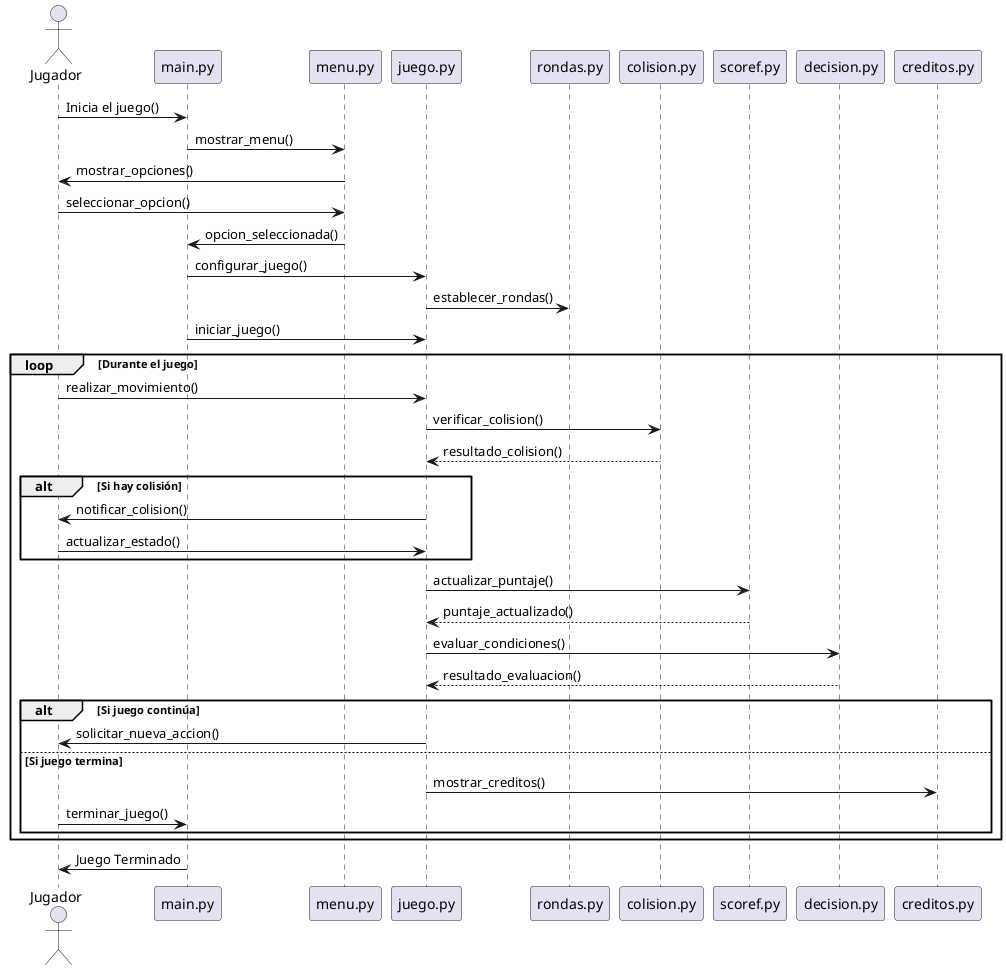@startuml
actor Jugador

Jugador -> main.py : Inicia el juego()
main.py -> menu.py : mostrar_menu()
menu.py -> Jugador : mostrar_opciones()
Jugador -> menu.py : seleccionar_opcion()
menu.py -> main.py : opcion_seleccionada()

main.py -> juego.py : configurar_juego()
juego.py -> rondas.py : establecer_rondas()
main.py -> juego.py : iniciar_juego()

loop Durante el juego
    Jugador -> juego.py : realizar_movimiento()
    juego.py -> colision.py : verificar_colision()
    colision.py --> juego.py : resultado_colision()
    
    alt Si hay colisión
        juego.py -> Jugador : notificar_colision()
        Jugador -> juego.py : actualizar_estado()
    end
    
    juego.py -> scoref.py : actualizar_puntaje()
    scoref.py --> juego.py : puntaje_actualizado()
    
    juego.py -> decision.py : evaluar_condiciones()
    decision.py --> juego.py : resultado_evaluacion()
    
    alt Si juego continúa
        juego.py -> Jugador : solicitar_nueva_accion()
    else Si juego termina
        juego.py -> creditos.py : mostrar_creditos()
        Jugador -> main.py : terminar_juego()
    end
end

main.py -> Jugador : Juego Terminado
@enduml